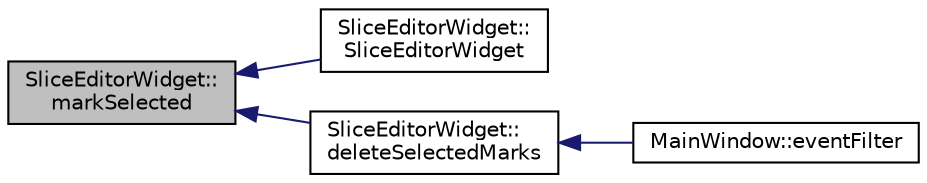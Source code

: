 digraph "SliceEditorWidget::markSelected"
{
  edge [fontname="Helvetica",fontsize="10",labelfontname="Helvetica",labelfontsize="10"];
  node [fontname="Helvetica",fontsize="10",shape=record];
  rankdir="LR";
  Node130 [label="SliceEditorWidget::\lmarkSelected",height=0.2,width=0.4,color="black", fillcolor="grey75", style="filled", fontcolor="black"];
  Node130 -> Node131 [dir="back",color="midnightblue",fontsize="10",style="solid",fontname="Helvetica"];
  Node131 [label="SliceEditorWidget::\lSliceEditorWidget",height=0.2,width=0.4,color="black", fillcolor="white", style="filled",URL="$class_slice_editor_widget.html#a9b5981a1f41f5e8a51cbf1026415fc23",tooltip="Constructs an instance of SliceEditorWidget. "];
  Node130 -> Node132 [dir="back",color="midnightblue",fontsize="10",style="solid",fontname="Helvetica"];
  Node132 [label="SliceEditorWidget::\ldeleteSelectedMarks",height=0.2,width=0.4,color="black", fillcolor="white", style="filled",URL="$class_slice_editor_widget.html#a700e6e3a04e9eacb2d5653c19bf6843d",tooltip="Deletes the selected marks in three slice widget. "];
  Node132 -> Node133 [dir="back",color="midnightblue",fontsize="10",style="solid",fontname="Helvetica"];
  Node133 [label="MainWindow::eventFilter",height=0.2,width=0.4,color="black", fillcolor="white", style="filled",URL="$class_main_window.html#ade305265b2120df2489a5ebeb07ebbe1"];
}
